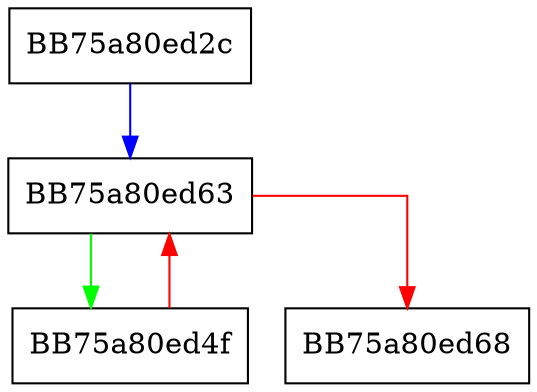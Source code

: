 digraph Hash {
  node [shape="box"];
  graph [splines=ortho];
  BB75a80ed2c -> BB75a80ed63 [color="blue"];
  BB75a80ed4f -> BB75a80ed63 [color="red"];
  BB75a80ed63 -> BB75a80ed4f [color="green"];
  BB75a80ed63 -> BB75a80ed68 [color="red"];
}